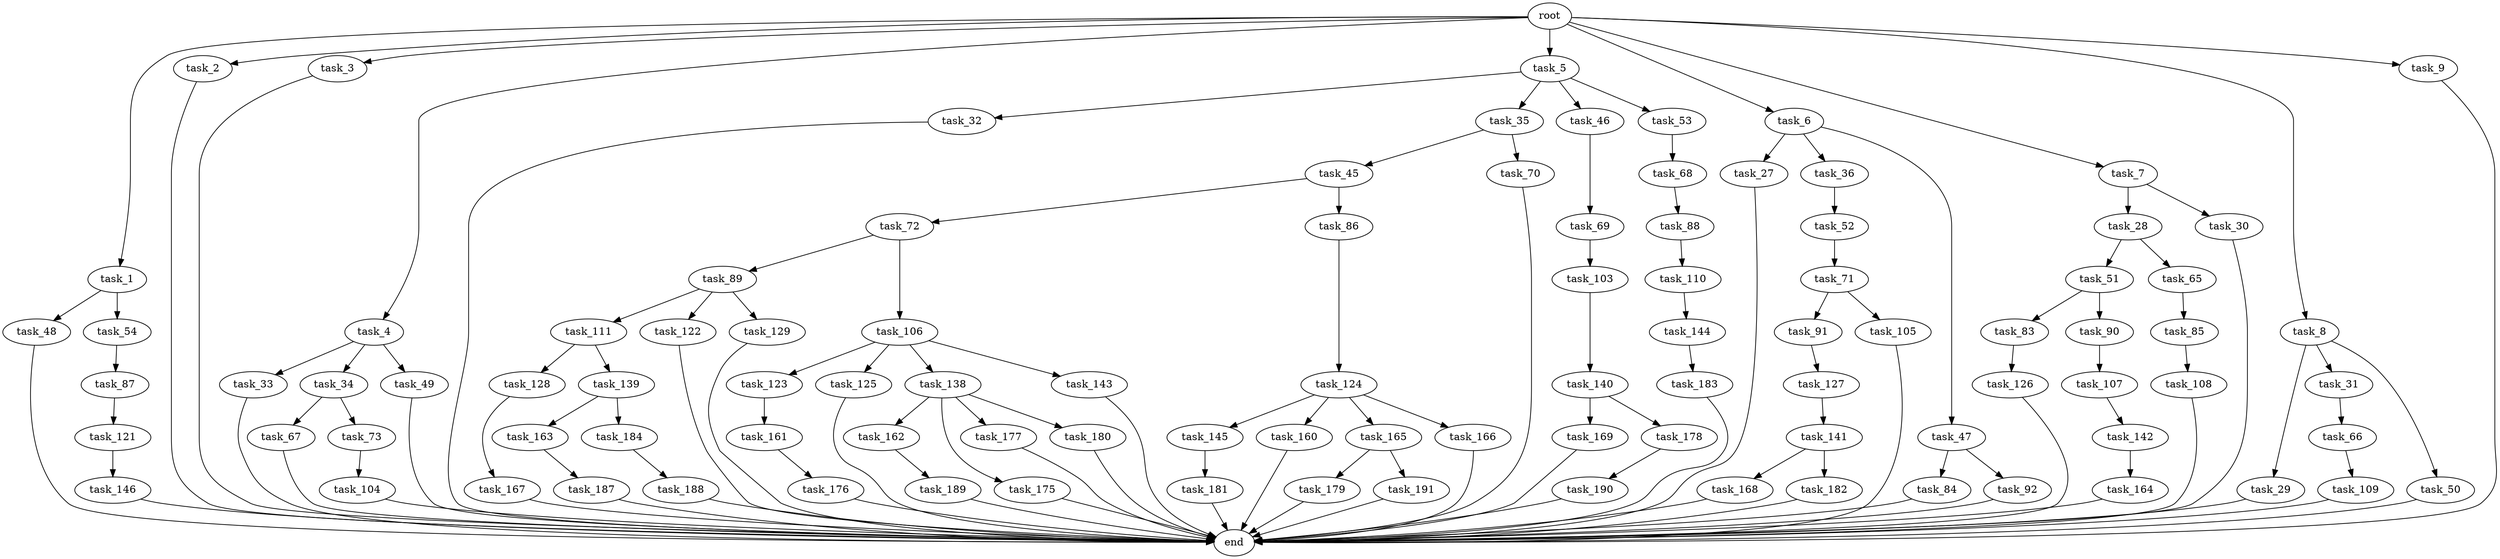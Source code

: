 digraph G {
  root [size="0.000000"];
  task_1 [size="1.024000"];
  task_2 [size="1.024000"];
  task_3 [size="1.024000"];
  task_4 [size="1.024000"];
  task_5 [size="1.024000"];
  task_6 [size="1.024000"];
  task_7 [size="1.024000"];
  task_8 [size="1.024000"];
  task_9 [size="1.024000"];
  task_27 [size="858993459.200000"];
  task_28 [size="309237645.312000"];
  task_29 [size="549755813.888000"];
  task_30 [size="309237645.312000"];
  task_31 [size="549755813.888000"];
  task_32 [size="420906795.008000"];
  task_33 [size="858993459.200000"];
  task_34 [size="858993459.200000"];
  task_35 [size="420906795.008000"];
  task_36 [size="858993459.200000"];
  task_45 [size="34359738.368000"];
  task_46 [size="420906795.008000"];
  task_47 [size="858993459.200000"];
  task_48 [size="34359738.368000"];
  task_49 [size="858993459.200000"];
  task_50 [size="549755813.888000"];
  task_51 [size="420906795.008000"];
  task_52 [size="77309411.328000"];
  task_53 [size="420906795.008000"];
  task_54 [size="34359738.368000"];
  task_65 [size="420906795.008000"];
  task_66 [size="549755813.888000"];
  task_67 [size="34359738.368000"];
  task_68 [size="214748364.800000"];
  task_69 [size="695784701.952000"];
  task_70 [size="34359738.368000"];
  task_71 [size="695784701.952000"];
  task_72 [size="77309411.328000"];
  task_73 [size="34359738.368000"];
  task_83 [size="549755813.888000"];
  task_84 [size="695784701.952000"];
  task_85 [size="858993459.200000"];
  task_86 [size="77309411.328000"];
  task_87 [size="420906795.008000"];
  task_88 [size="137438953.472000"];
  task_89 [size="77309411.328000"];
  task_90 [size="549755813.888000"];
  task_91 [size="420906795.008000"];
  task_92 [size="695784701.952000"];
  task_103 [size="549755813.888000"];
  task_104 [size="549755813.888000"];
  task_105 [size="420906795.008000"];
  task_106 [size="77309411.328000"];
  task_107 [size="420906795.008000"];
  task_108 [size="858993459.200000"];
  task_109 [size="695784701.952000"];
  task_110 [size="77309411.328000"];
  task_111 [size="549755813.888000"];
  task_121 [size="695784701.952000"];
  task_122 [size="549755813.888000"];
  task_123 [size="77309411.328000"];
  task_124 [size="549755813.888000"];
  task_125 [size="77309411.328000"];
  task_126 [size="214748364.800000"];
  task_127 [size="77309411.328000"];
  task_128 [size="34359738.368000"];
  task_129 [size="549755813.888000"];
  task_138 [size="77309411.328000"];
  task_139 [size="34359738.368000"];
  task_140 [size="214748364.800000"];
  task_141 [size="309237645.312000"];
  task_142 [size="549755813.888000"];
  task_143 [size="77309411.328000"];
  task_144 [size="549755813.888000"];
  task_145 [size="420906795.008000"];
  task_146 [size="137438953.472000"];
  task_160 [size="420906795.008000"];
  task_161 [size="858993459.200000"];
  task_162 [size="214748364.800000"];
  task_163 [size="309237645.312000"];
  task_164 [size="214748364.800000"];
  task_165 [size="420906795.008000"];
  task_166 [size="420906795.008000"];
  task_167 [size="858993459.200000"];
  task_168 [size="858993459.200000"];
  task_169 [size="77309411.328000"];
  task_175 [size="214748364.800000"];
  task_176 [size="695784701.952000"];
  task_177 [size="214748364.800000"];
  task_178 [size="77309411.328000"];
  task_179 [size="137438953.472000"];
  task_180 [size="214748364.800000"];
  task_181 [size="137438953.472000"];
  task_182 [size="858993459.200000"];
  task_183 [size="34359738.368000"];
  task_184 [size="309237645.312000"];
  task_187 [size="34359738.368000"];
  task_188 [size="214748364.800000"];
  task_189 [size="214748364.800000"];
  task_190 [size="309237645.312000"];
  task_191 [size="137438953.472000"];
  end [size="0.000000"];

  root -> task_1 [size="1.000000"];
  root -> task_2 [size="1.000000"];
  root -> task_3 [size="1.000000"];
  root -> task_4 [size="1.000000"];
  root -> task_5 [size="1.000000"];
  root -> task_6 [size="1.000000"];
  root -> task_7 [size="1.000000"];
  root -> task_8 [size="1.000000"];
  root -> task_9 [size="1.000000"];
  task_1 -> task_48 [size="33554432.000000"];
  task_1 -> task_54 [size="33554432.000000"];
  task_2 -> end [size="1.000000"];
  task_3 -> end [size="1.000000"];
  task_4 -> task_33 [size="838860800.000000"];
  task_4 -> task_34 [size="838860800.000000"];
  task_4 -> task_49 [size="838860800.000000"];
  task_5 -> task_32 [size="411041792.000000"];
  task_5 -> task_35 [size="411041792.000000"];
  task_5 -> task_46 [size="411041792.000000"];
  task_5 -> task_53 [size="411041792.000000"];
  task_6 -> task_27 [size="838860800.000000"];
  task_6 -> task_36 [size="838860800.000000"];
  task_6 -> task_47 [size="838860800.000000"];
  task_7 -> task_28 [size="301989888.000000"];
  task_7 -> task_30 [size="301989888.000000"];
  task_8 -> task_29 [size="536870912.000000"];
  task_8 -> task_31 [size="536870912.000000"];
  task_8 -> task_50 [size="536870912.000000"];
  task_9 -> end [size="1.000000"];
  task_27 -> end [size="1.000000"];
  task_28 -> task_51 [size="411041792.000000"];
  task_28 -> task_65 [size="411041792.000000"];
  task_29 -> end [size="1.000000"];
  task_30 -> end [size="1.000000"];
  task_31 -> task_66 [size="536870912.000000"];
  task_32 -> end [size="1.000000"];
  task_33 -> end [size="1.000000"];
  task_34 -> task_67 [size="33554432.000000"];
  task_34 -> task_73 [size="33554432.000000"];
  task_35 -> task_45 [size="33554432.000000"];
  task_35 -> task_70 [size="33554432.000000"];
  task_36 -> task_52 [size="75497472.000000"];
  task_45 -> task_72 [size="75497472.000000"];
  task_45 -> task_86 [size="75497472.000000"];
  task_46 -> task_69 [size="679477248.000000"];
  task_47 -> task_84 [size="679477248.000000"];
  task_47 -> task_92 [size="679477248.000000"];
  task_48 -> end [size="1.000000"];
  task_49 -> end [size="1.000000"];
  task_50 -> end [size="1.000000"];
  task_51 -> task_83 [size="536870912.000000"];
  task_51 -> task_90 [size="536870912.000000"];
  task_52 -> task_71 [size="679477248.000000"];
  task_53 -> task_68 [size="209715200.000000"];
  task_54 -> task_87 [size="411041792.000000"];
  task_65 -> task_85 [size="838860800.000000"];
  task_66 -> task_109 [size="679477248.000000"];
  task_67 -> end [size="1.000000"];
  task_68 -> task_88 [size="134217728.000000"];
  task_69 -> task_103 [size="536870912.000000"];
  task_70 -> end [size="1.000000"];
  task_71 -> task_91 [size="411041792.000000"];
  task_71 -> task_105 [size="411041792.000000"];
  task_72 -> task_89 [size="75497472.000000"];
  task_72 -> task_106 [size="75497472.000000"];
  task_73 -> task_104 [size="536870912.000000"];
  task_83 -> task_126 [size="209715200.000000"];
  task_84 -> end [size="1.000000"];
  task_85 -> task_108 [size="838860800.000000"];
  task_86 -> task_124 [size="536870912.000000"];
  task_87 -> task_121 [size="679477248.000000"];
  task_88 -> task_110 [size="75497472.000000"];
  task_89 -> task_111 [size="536870912.000000"];
  task_89 -> task_122 [size="536870912.000000"];
  task_89 -> task_129 [size="536870912.000000"];
  task_90 -> task_107 [size="411041792.000000"];
  task_91 -> task_127 [size="75497472.000000"];
  task_92 -> end [size="1.000000"];
  task_103 -> task_140 [size="209715200.000000"];
  task_104 -> end [size="1.000000"];
  task_105 -> end [size="1.000000"];
  task_106 -> task_123 [size="75497472.000000"];
  task_106 -> task_125 [size="75497472.000000"];
  task_106 -> task_138 [size="75497472.000000"];
  task_106 -> task_143 [size="75497472.000000"];
  task_107 -> task_142 [size="536870912.000000"];
  task_108 -> end [size="1.000000"];
  task_109 -> end [size="1.000000"];
  task_110 -> task_144 [size="536870912.000000"];
  task_111 -> task_128 [size="33554432.000000"];
  task_111 -> task_139 [size="33554432.000000"];
  task_121 -> task_146 [size="134217728.000000"];
  task_122 -> end [size="1.000000"];
  task_123 -> task_161 [size="838860800.000000"];
  task_124 -> task_145 [size="411041792.000000"];
  task_124 -> task_160 [size="411041792.000000"];
  task_124 -> task_165 [size="411041792.000000"];
  task_124 -> task_166 [size="411041792.000000"];
  task_125 -> end [size="1.000000"];
  task_126 -> end [size="1.000000"];
  task_127 -> task_141 [size="301989888.000000"];
  task_128 -> task_167 [size="838860800.000000"];
  task_129 -> end [size="1.000000"];
  task_138 -> task_162 [size="209715200.000000"];
  task_138 -> task_175 [size="209715200.000000"];
  task_138 -> task_177 [size="209715200.000000"];
  task_138 -> task_180 [size="209715200.000000"];
  task_139 -> task_163 [size="301989888.000000"];
  task_139 -> task_184 [size="301989888.000000"];
  task_140 -> task_169 [size="75497472.000000"];
  task_140 -> task_178 [size="75497472.000000"];
  task_141 -> task_168 [size="838860800.000000"];
  task_141 -> task_182 [size="838860800.000000"];
  task_142 -> task_164 [size="209715200.000000"];
  task_143 -> end [size="1.000000"];
  task_144 -> task_183 [size="33554432.000000"];
  task_145 -> task_181 [size="134217728.000000"];
  task_146 -> end [size="1.000000"];
  task_160 -> end [size="1.000000"];
  task_161 -> task_176 [size="679477248.000000"];
  task_162 -> task_189 [size="209715200.000000"];
  task_163 -> task_187 [size="33554432.000000"];
  task_164 -> end [size="1.000000"];
  task_165 -> task_179 [size="134217728.000000"];
  task_165 -> task_191 [size="134217728.000000"];
  task_166 -> end [size="1.000000"];
  task_167 -> end [size="1.000000"];
  task_168 -> end [size="1.000000"];
  task_169 -> end [size="1.000000"];
  task_175 -> end [size="1.000000"];
  task_176 -> end [size="1.000000"];
  task_177 -> end [size="1.000000"];
  task_178 -> task_190 [size="301989888.000000"];
  task_179 -> end [size="1.000000"];
  task_180 -> end [size="1.000000"];
  task_181 -> end [size="1.000000"];
  task_182 -> end [size="1.000000"];
  task_183 -> end [size="1.000000"];
  task_184 -> task_188 [size="209715200.000000"];
  task_187 -> end [size="1.000000"];
  task_188 -> end [size="1.000000"];
  task_189 -> end [size="1.000000"];
  task_190 -> end [size="1.000000"];
  task_191 -> end [size="1.000000"];
}
